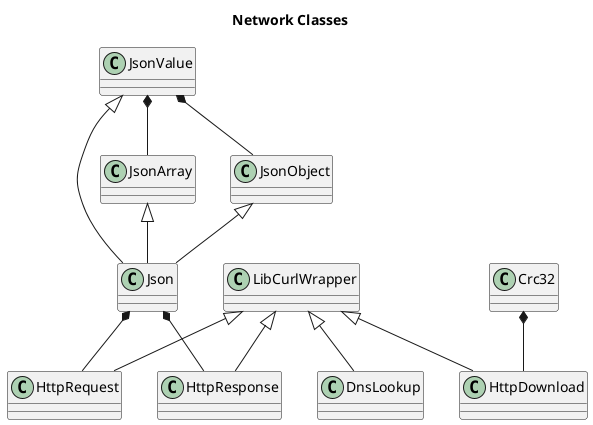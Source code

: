 @startuml

skinparam stereotypeCBackgroundColor<<Exception>> Red
'hide stereotype

title Network Classes

class LibCurlWrapper {
}

class HttpRequest {
}

class HttpResponse {
}

class HttpDownload {
}

class DnsLookup {
}

class JsonValue {
}

class JsonArray {
}

class JsonObject {
}

class Json {
}

class Crc32 {
}

LibCurlWrapper <|-- HttpRequest
LibCurlWrapper <|-- HttpResponse
LibCurlWrapper <|-- HttpDownload
LibCurlWrapper <|-- DnsLookup

Crc32 *-- HttpDownload

JsonValue *-- JsonArray
JsonValue *-- JsonObject
JsonObject <|-- Json
JsonArray <|-- Json
JsonValue <|-- Json

Json *-- HttpRequest
Json *-- HttpResponse

@enduml